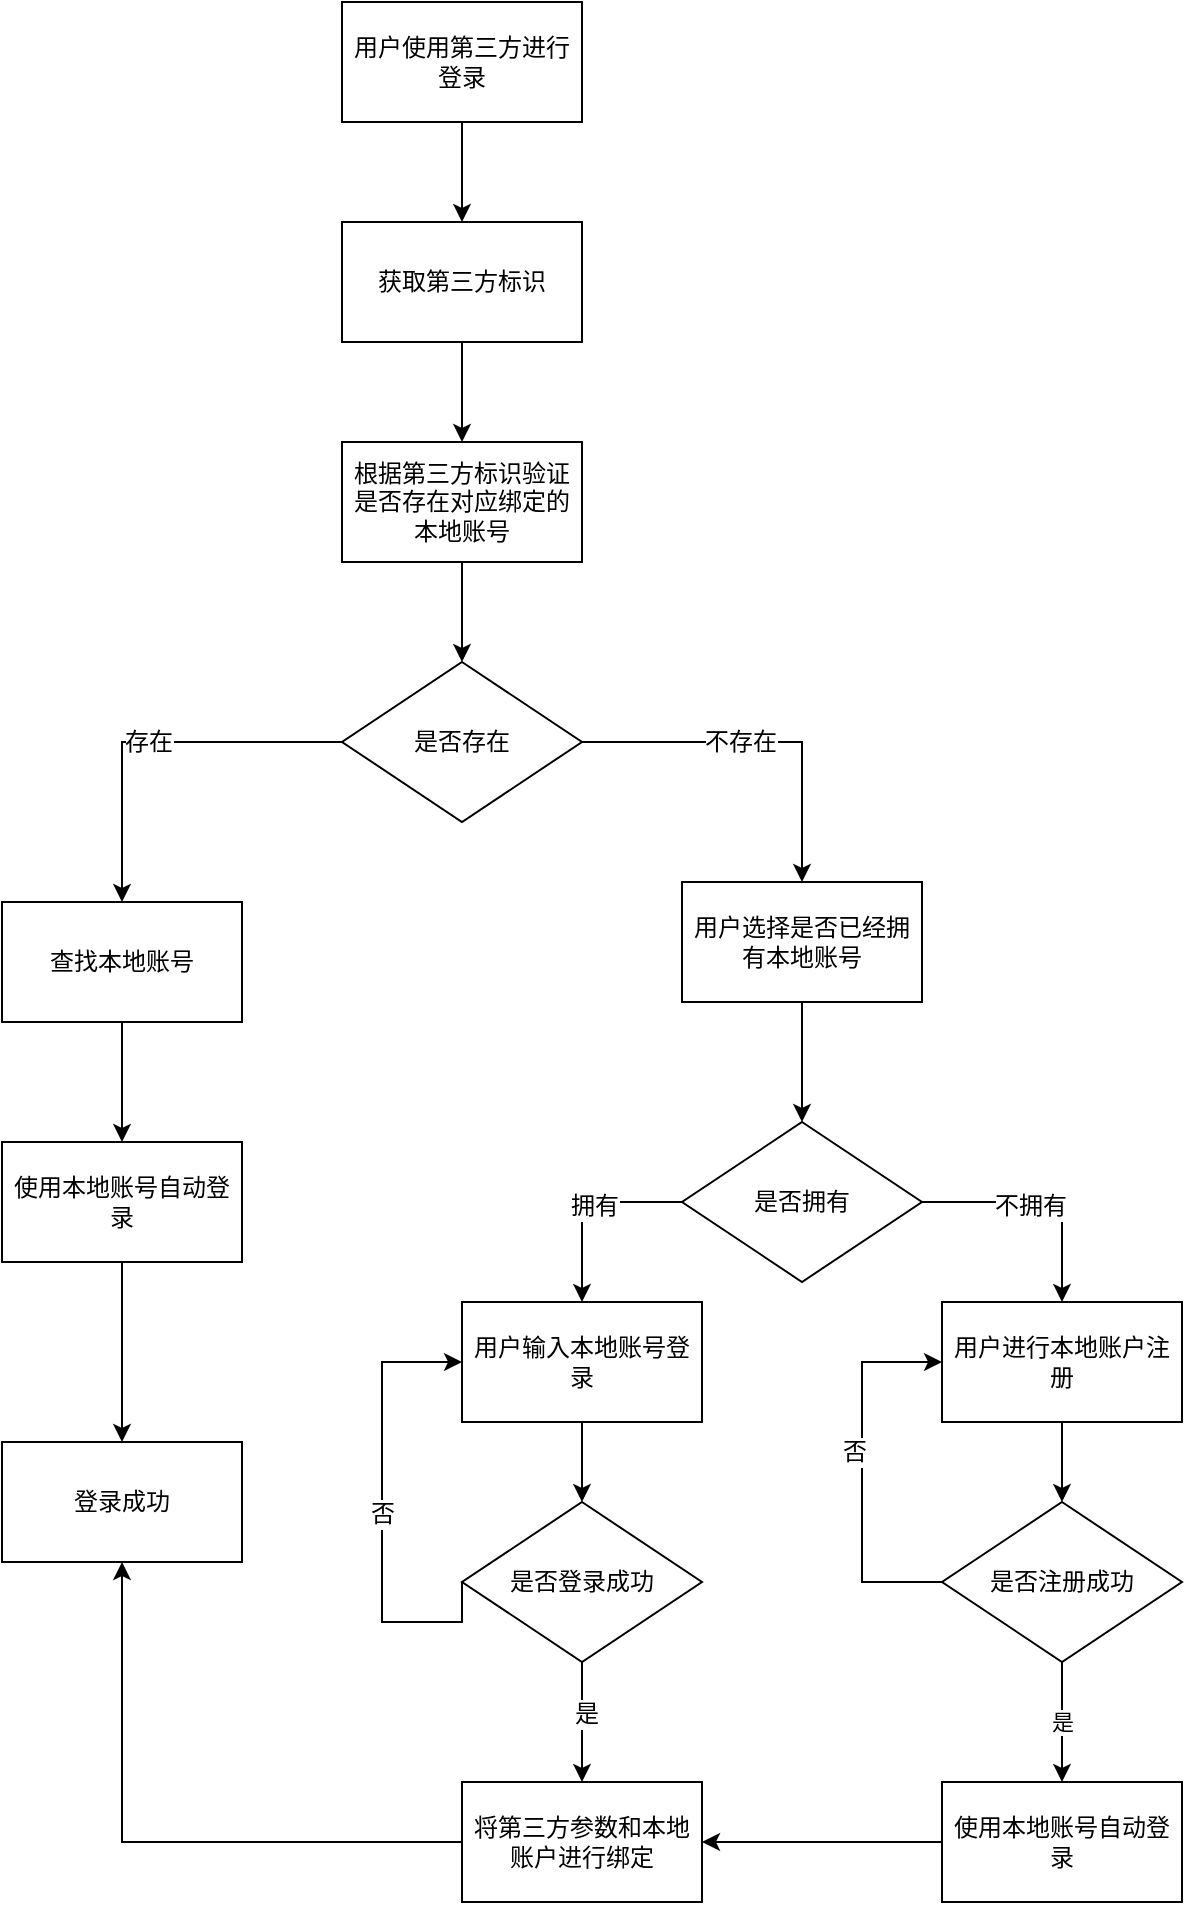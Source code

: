 <mxfile version="12.3.9" type="device" pages="1"><diagram id="roCvyeiTLfw67zvna4TT" name="Page-1"><mxGraphModel dx="384" dy="654" grid="1" gridSize="10" guides="1" tooltips="1" connect="1" arrows="1" fold="1" page="1" pageScale="1" pageWidth="827" pageHeight="1169" math="0" shadow="0"><root><mxCell id="0"/><mxCell id="1" parent="0"/><mxCell id="GNaIdBA4_T834P-R4pc9-3" value="" style="edgeStyle=orthogonalEdgeStyle;rounded=0;orthogonalLoop=1;jettySize=auto;html=1;" edge="1" parent="1" source="GNaIdBA4_T834P-R4pc9-1" target="GNaIdBA4_T834P-R4pc9-2"><mxGeometry relative="1" as="geometry"/></mxCell><mxCell id="GNaIdBA4_T834P-R4pc9-1" value="用户使用第三方进行登录" style="rounded=0;whiteSpace=wrap;html=1;" vertex="1" parent="1"><mxGeometry x="220" y="190" width="120" height="60" as="geometry"/></mxCell><mxCell id="GNaIdBA4_T834P-R4pc9-5" value="" style="edgeStyle=orthogonalEdgeStyle;rounded=0;orthogonalLoop=1;jettySize=auto;html=1;" edge="1" parent="1" source="GNaIdBA4_T834P-R4pc9-2" target="GNaIdBA4_T834P-R4pc9-4"><mxGeometry relative="1" as="geometry"/></mxCell><mxCell id="GNaIdBA4_T834P-R4pc9-2" value="获取第三方标识" style="rounded=0;whiteSpace=wrap;html=1;" vertex="1" parent="1"><mxGeometry x="220" y="300" width="120" height="60" as="geometry"/></mxCell><mxCell id="GNaIdBA4_T834P-R4pc9-7" value="" style="edgeStyle=orthogonalEdgeStyle;rounded=0;orthogonalLoop=1;jettySize=auto;html=1;" edge="1" parent="1" source="GNaIdBA4_T834P-R4pc9-4" target="GNaIdBA4_T834P-R4pc9-8"><mxGeometry relative="1" as="geometry"><mxPoint x="280" y="520" as="targetPoint"/></mxGeometry></mxCell><mxCell id="GNaIdBA4_T834P-R4pc9-4" value="根据第三方标识验证是否存在对应绑定的本地账号" style="rounded=0;whiteSpace=wrap;html=1;" vertex="1" parent="1"><mxGeometry x="220" y="410" width="120" height="60" as="geometry"/></mxCell><mxCell id="GNaIdBA4_T834P-R4pc9-10" value="" style="edgeStyle=orthogonalEdgeStyle;rounded=0;orthogonalLoop=1;jettySize=auto;html=1;entryX=0.5;entryY=0;entryDx=0;entryDy=0;" edge="1" parent="1" source="GNaIdBA4_T834P-R4pc9-8" target="GNaIdBA4_T834P-R4pc9-15"><mxGeometry relative="1" as="geometry"><mxPoint x="140" y="560" as="targetPoint"/></mxGeometry></mxCell><mxCell id="GNaIdBA4_T834P-R4pc9-11" value="存在" style="text;html=1;align=center;verticalAlign=middle;resizable=0;points=[];;labelBackgroundColor=#ffffff;" vertex="1" connectable="0" parent="GNaIdBA4_T834P-R4pc9-10"><mxGeometry x="0.025" relative="1" as="geometry"><mxPoint as="offset"/></mxGeometry></mxCell><mxCell id="GNaIdBA4_T834P-R4pc9-13" value="" style="edgeStyle=orthogonalEdgeStyle;rounded=0;orthogonalLoop=1;jettySize=auto;html=1;entryX=0.5;entryY=0;entryDx=0;entryDy=0;" edge="1" parent="1" source="GNaIdBA4_T834P-R4pc9-8" target="GNaIdBA4_T834P-R4pc9-20"><mxGeometry relative="1" as="geometry"><mxPoint x="420" y="560" as="targetPoint"/></mxGeometry></mxCell><mxCell id="GNaIdBA4_T834P-R4pc9-14" value="不存在" style="text;html=1;align=center;verticalAlign=middle;resizable=0;points=[];;labelBackgroundColor=#ffffff;" vertex="1" connectable="0" parent="GNaIdBA4_T834P-R4pc9-13"><mxGeometry x="-0.125" relative="1" as="geometry"><mxPoint as="offset"/></mxGeometry></mxCell><mxCell id="GNaIdBA4_T834P-R4pc9-8" value="是否存在" style="rhombus;whiteSpace=wrap;html=1;" vertex="1" parent="1"><mxGeometry x="220" y="520" width="120" height="80" as="geometry"/></mxCell><mxCell id="GNaIdBA4_T834P-R4pc9-17" value="" style="edgeStyle=orthogonalEdgeStyle;rounded=0;orthogonalLoop=1;jettySize=auto;html=1;" edge="1" parent="1" source="GNaIdBA4_T834P-R4pc9-15" target="GNaIdBA4_T834P-R4pc9-16"><mxGeometry relative="1" as="geometry"/></mxCell><mxCell id="GNaIdBA4_T834P-R4pc9-15" value="查找本地账号" style="rounded=0;whiteSpace=wrap;html=1;" vertex="1" parent="1"><mxGeometry x="50" y="640" width="120" height="60" as="geometry"/></mxCell><mxCell id="GNaIdBA4_T834P-R4pc9-19" value="" style="edgeStyle=orthogonalEdgeStyle;rounded=0;orthogonalLoop=1;jettySize=auto;html=1;" edge="1" parent="1" source="GNaIdBA4_T834P-R4pc9-16" target="GNaIdBA4_T834P-R4pc9-18"><mxGeometry relative="1" as="geometry"/></mxCell><mxCell id="GNaIdBA4_T834P-R4pc9-16" value="使用本地账号自动登录" style="rounded=0;whiteSpace=wrap;html=1;" vertex="1" parent="1"><mxGeometry x="50" y="760" width="120" height="60" as="geometry"/></mxCell><mxCell id="GNaIdBA4_T834P-R4pc9-18" value="登录成功" style="rounded=0;whiteSpace=wrap;html=1;" vertex="1" parent="1"><mxGeometry x="50" y="910" width="120" height="60" as="geometry"/></mxCell><mxCell id="GNaIdBA4_T834P-R4pc9-22" value="" style="edgeStyle=orthogonalEdgeStyle;rounded=0;orthogonalLoop=1;jettySize=auto;html=1;entryX=0.5;entryY=0;entryDx=0;entryDy=0;" edge="1" parent="1" source="GNaIdBA4_T834P-R4pc9-20" target="GNaIdBA4_T834P-R4pc9-23"><mxGeometry relative="1" as="geometry"><mxPoint x="480" y="780" as="targetPoint"/></mxGeometry></mxCell><mxCell id="GNaIdBA4_T834P-R4pc9-20" value="用户选择是否已经拥有本地账号" style="rounded=0;whiteSpace=wrap;html=1;" vertex="1" parent="1"><mxGeometry x="390" y="630" width="120" height="60" as="geometry"/></mxCell><mxCell id="GNaIdBA4_T834P-R4pc9-25" value="" style="edgeStyle=orthogonalEdgeStyle;rounded=0;orthogonalLoop=1;jettySize=auto;html=1;entryX=0.5;entryY=0;entryDx=0;entryDy=0;exitX=0;exitY=0.5;exitDx=0;exitDy=0;" edge="1" parent="1" source="GNaIdBA4_T834P-R4pc9-23" target="GNaIdBA4_T834P-R4pc9-30"><mxGeometry relative="1" as="geometry"><mxPoint x="340" y="810" as="targetPoint"/></mxGeometry></mxCell><mxCell id="GNaIdBA4_T834P-R4pc9-26" value="拥有" style="text;html=1;align=center;verticalAlign=middle;resizable=0;points=[];;labelBackgroundColor=#ffffff;" vertex="1" connectable="0" parent="GNaIdBA4_T834P-R4pc9-25"><mxGeometry x="-0.125" y="2" relative="1" as="geometry"><mxPoint as="offset"/></mxGeometry></mxCell><mxCell id="GNaIdBA4_T834P-R4pc9-28" value="" style="edgeStyle=orthogonalEdgeStyle;rounded=0;orthogonalLoop=1;jettySize=auto;html=1;entryX=0.5;entryY=0;entryDx=0;entryDy=0;" edge="1" parent="1" source="GNaIdBA4_T834P-R4pc9-23" target="GNaIdBA4_T834P-R4pc9-39"><mxGeometry relative="1" as="geometry"><mxPoint x="620" y="810" as="targetPoint"/></mxGeometry></mxCell><mxCell id="GNaIdBA4_T834P-R4pc9-29" value="不拥有" style="text;html=1;align=center;verticalAlign=middle;resizable=0;points=[];;labelBackgroundColor=#ffffff;" vertex="1" connectable="0" parent="GNaIdBA4_T834P-R4pc9-28"><mxGeometry x="-0.1" y="-2" relative="1" as="geometry"><mxPoint as="offset"/></mxGeometry></mxCell><mxCell id="GNaIdBA4_T834P-R4pc9-23" value="是否拥有" style="rhombus;whiteSpace=wrap;html=1;" vertex="1" parent="1"><mxGeometry x="390" y="750" width="120" height="80" as="geometry"/></mxCell><mxCell id="GNaIdBA4_T834P-R4pc9-32" value="" style="edgeStyle=orthogonalEdgeStyle;rounded=0;orthogonalLoop=1;jettySize=auto;html=1;entryX=0.5;entryY=0;entryDx=0;entryDy=0;" edge="1" parent="1" source="GNaIdBA4_T834P-R4pc9-30" target="GNaIdBA4_T834P-R4pc9-33"><mxGeometry relative="1" as="geometry"><mxPoint x="340" y="1020" as="targetPoint"/></mxGeometry></mxCell><mxCell id="GNaIdBA4_T834P-R4pc9-30" value="用户输入本地账号登录" style="rounded=0;whiteSpace=wrap;html=1;" vertex="1" parent="1"><mxGeometry x="280" y="840" width="120" height="60" as="geometry"/></mxCell><mxCell id="GNaIdBA4_T834P-R4pc9-34" style="edgeStyle=orthogonalEdgeStyle;rounded=0;orthogonalLoop=1;jettySize=auto;html=1;entryX=0;entryY=0.5;entryDx=0;entryDy=0;exitX=0;exitY=0.5;exitDx=0;exitDy=0;" edge="1" parent="1" source="GNaIdBA4_T834P-R4pc9-33" target="GNaIdBA4_T834P-R4pc9-30"><mxGeometry relative="1" as="geometry"><Array as="points"><mxPoint x="240" y="1000"/><mxPoint x="240" y="870"/></Array></mxGeometry></mxCell><mxCell id="GNaIdBA4_T834P-R4pc9-35" value="否" style="text;html=1;align=center;verticalAlign=middle;resizable=0;points=[];;labelBackgroundColor=#ffffff;" vertex="1" connectable="0" parent="GNaIdBA4_T834P-R4pc9-34"><mxGeometry x="0.015" relative="1" as="geometry"><mxPoint y="2" as="offset"/></mxGeometry></mxCell><mxCell id="GNaIdBA4_T834P-R4pc9-36" style="edgeStyle=orthogonalEdgeStyle;rounded=0;orthogonalLoop=1;jettySize=auto;html=1;entryX=0.5;entryY=0;entryDx=0;entryDy=0;" edge="1" parent="1" source="GNaIdBA4_T834P-R4pc9-33" target="GNaIdBA4_T834P-R4pc9-37"><mxGeometry relative="1" as="geometry"><mxPoint x="340" y="1130" as="targetPoint"/></mxGeometry></mxCell><mxCell id="GNaIdBA4_T834P-R4pc9-42" value="是" style="text;html=1;align=center;verticalAlign=middle;resizable=0;points=[];;labelBackgroundColor=#ffffff;" vertex="1" connectable="0" parent="GNaIdBA4_T834P-R4pc9-36"><mxGeometry x="-0.143" y="2" relative="1" as="geometry"><mxPoint as="offset"/></mxGeometry></mxCell><mxCell id="GNaIdBA4_T834P-R4pc9-33" value="是否登录成功" style="rhombus;whiteSpace=wrap;html=1;" vertex="1" parent="1"><mxGeometry x="280" y="940" width="120" height="80" as="geometry"/></mxCell><mxCell id="GNaIdBA4_T834P-R4pc9-38" style="edgeStyle=orthogonalEdgeStyle;rounded=0;orthogonalLoop=1;jettySize=auto;html=1;entryX=0.5;entryY=1;entryDx=0;entryDy=0;" edge="1" parent="1" source="GNaIdBA4_T834P-R4pc9-37" target="GNaIdBA4_T834P-R4pc9-18"><mxGeometry relative="1" as="geometry"/></mxCell><mxCell id="GNaIdBA4_T834P-R4pc9-37" value="将第三方参数和本地账户进行绑定" style="rounded=0;whiteSpace=wrap;html=1;" vertex="1" parent="1"><mxGeometry x="280" y="1080" width="120" height="60" as="geometry"/></mxCell><mxCell id="GNaIdBA4_T834P-R4pc9-41" style="edgeStyle=orthogonalEdgeStyle;rounded=0;orthogonalLoop=1;jettySize=auto;html=1;entryX=0.5;entryY=0;entryDx=0;entryDy=0;" edge="1" parent="1" source="GNaIdBA4_T834P-R4pc9-39" target="GNaIdBA4_T834P-R4pc9-40"><mxGeometry relative="1" as="geometry"/></mxCell><mxCell id="GNaIdBA4_T834P-R4pc9-39" value="用户进行本地账户注册" style="rounded=0;whiteSpace=wrap;html=1;" vertex="1" parent="1"><mxGeometry x="520" y="840" width="120" height="60" as="geometry"/></mxCell><mxCell id="GNaIdBA4_T834P-R4pc9-43" style="edgeStyle=orthogonalEdgeStyle;rounded=0;orthogonalLoop=1;jettySize=auto;html=1;entryX=0;entryY=0.5;entryDx=0;entryDy=0;exitX=0;exitY=0.5;exitDx=0;exitDy=0;" edge="1" parent="1" source="GNaIdBA4_T834P-R4pc9-40" target="GNaIdBA4_T834P-R4pc9-39"><mxGeometry relative="1" as="geometry"><Array as="points"><mxPoint x="480" y="980"/><mxPoint x="480" y="870"/></Array></mxGeometry></mxCell><mxCell id="GNaIdBA4_T834P-R4pc9-44" value="否" style="text;html=1;align=center;verticalAlign=middle;resizable=0;points=[];;labelBackgroundColor=#ffffff;" vertex="1" connectable="0" parent="GNaIdBA4_T834P-R4pc9-43"><mxGeometry x="0.105" y="4" relative="1" as="geometry"><mxPoint as="offset"/></mxGeometry></mxCell><mxCell id="GNaIdBA4_T834P-R4pc9-45" value="是" style="edgeStyle=orthogonalEdgeStyle;rounded=0;orthogonalLoop=1;jettySize=auto;html=1;" edge="1" parent="1" source="GNaIdBA4_T834P-R4pc9-40" target="GNaIdBA4_T834P-R4pc9-46"><mxGeometry relative="1" as="geometry"><mxPoint x="620" y="1140" as="targetPoint"/></mxGeometry></mxCell><mxCell id="GNaIdBA4_T834P-R4pc9-40" value="是否注册成功" style="rhombus;whiteSpace=wrap;html=1;" vertex="1" parent="1"><mxGeometry x="520" y="940" width="120" height="80" as="geometry"/></mxCell><mxCell id="GNaIdBA4_T834P-R4pc9-47" style="edgeStyle=orthogonalEdgeStyle;rounded=0;orthogonalLoop=1;jettySize=auto;html=1;entryX=1;entryY=0.5;entryDx=0;entryDy=0;" edge="1" parent="1" source="GNaIdBA4_T834P-R4pc9-46" target="GNaIdBA4_T834P-R4pc9-37"><mxGeometry relative="1" as="geometry"/></mxCell><mxCell id="GNaIdBA4_T834P-R4pc9-46" value="使用本地账号自动登录" style="rounded=0;whiteSpace=wrap;html=1;" vertex="1" parent="1"><mxGeometry x="520" y="1080" width="120" height="60" as="geometry"/></mxCell></root></mxGraphModel></diagram></mxfile>